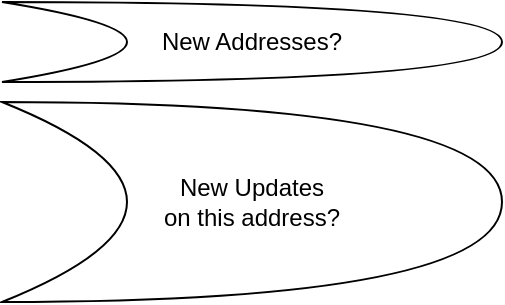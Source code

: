 <mxfile>
    <diagram id="YJtYvPv0mKSso-sg60Gq" name="Page-1">
        <mxGraphModel dx="868" dy="378" grid="1" gridSize="10" guides="1" tooltips="1" connect="1" arrows="1" fold="1" page="1" pageScale="1" pageWidth="850" pageHeight="1100" math="0" shadow="0">
            <root>
                <mxCell id="0"/>
                <mxCell id="1" parent="0"/>
                <mxCell id="4" value="New Addresses?" style="shape=xor;whiteSpace=wrap;html=1;" vertex="1" parent="1">
                    <mxGeometry x="60" y="60" width="250" height="40" as="geometry"/>
                </mxCell>
                <mxCell id="5" value="New Updates &lt;br&gt;on this address?" style="shape=xor;whiteSpace=wrap;html=1;" vertex="1" parent="1">
                    <mxGeometry x="60" y="110" width="250" height="100" as="geometry"/>
                </mxCell>
            </root>
        </mxGraphModel>
    </diagram>
</mxfile>